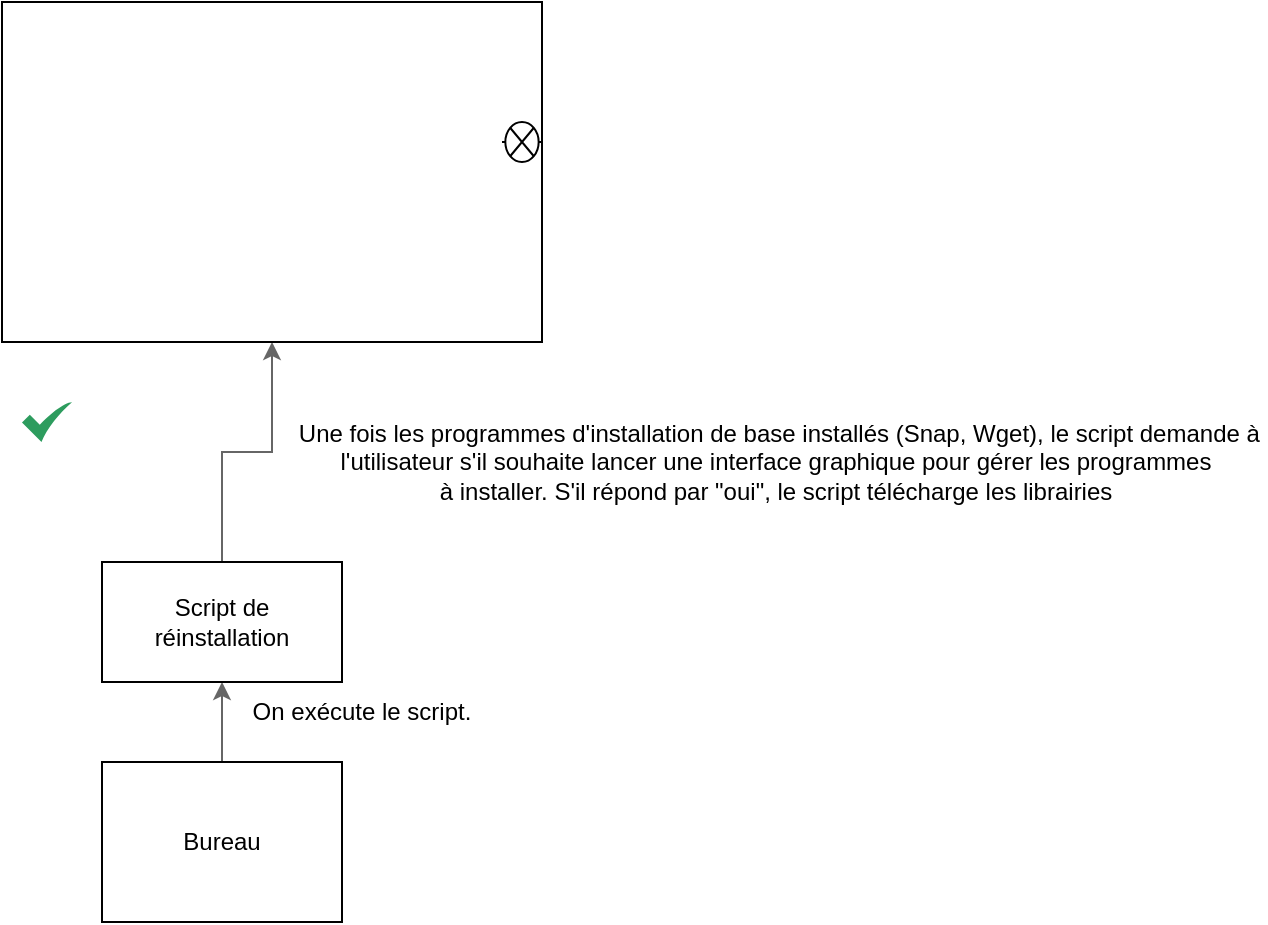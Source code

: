 <mxfile version="12.6.5" type="device"><diagram name="Page-1" id="9f46799a-70d6-7492-0946-bef42562c5a5"><mxGraphModel dx="868" dy="511" grid="1" gridSize="10" guides="1" tooltips="1" connect="1" arrows="1" fold="1" page="1" pageScale="1" pageWidth="1100" pageHeight="850" background="#ffffff" math="0" shadow="0"><root><mxCell id="0"/><mxCell id="1" parent="0"/><UserObject label="" id="1QfvKo6XnBf07KS4SsNW-2"><mxCell style="edgeStyle=orthogonalEdgeStyle;rounded=0;orthogonalLoop=1;jettySize=auto;html=1;fillColor=#f5f5f5;strokeColor=#666666;" parent="1" source="Xqwqolquz4kFNSGFRyAl-3" target="1QfvKo6XnBf07KS4SsNW-1" edge="1"><mxGeometry relative="1" as="geometry"/></mxCell></UserObject><mxCell id="Xqwqolquz4kFNSGFRyAl-3" value="Bureau" style="rounded=0;whiteSpace=wrap;html=1;" parent="1" vertex="1"><mxGeometry x="400" y="400" width="120" height="80" as="geometry"/></mxCell><mxCell id="kJfTflgAHCtlR05EcYQJ-2" value="" style="edgeStyle=orthogonalEdgeStyle;rounded=0;orthogonalLoop=1;jettySize=auto;html=1;fillColor=#f5f5f5;strokeColor=#666666;" parent="1" source="1QfvKo6XnBf07KS4SsNW-1" target="1QfvKo6XnBf07KS4SsNW-3" edge="1"><mxGeometry relative="1" as="geometry"/></mxCell><mxCell id="1QfvKo6XnBf07KS4SsNW-1" value="Script de réinstallation" style="rounded=0;whiteSpace=wrap;html=1;" parent="1" vertex="1"><mxGeometry x="400" y="300" width="120" height="60" as="geometry"/></mxCell><mxCell id="1QfvKo6XnBf07KS4SsNW-3" value="" style="rounded=0;whiteSpace=wrap;html=1;" parent="1" vertex="1"><mxGeometry x="350" y="20" width="270" height="170" as="geometry"/></mxCell><mxCell id="1QfvKo6XnBf07KS4SsNW-4" value="" style="html=1;aspect=fixed;strokeColor=none;shadow=0;align=center;verticalAlign=top;fillColor=#2D9C5E;shape=mxgraph.gcp2.check" parent="1" vertex="1"><mxGeometry x="360" y="220" width="25" height="20" as="geometry"/></mxCell><mxCell id="1QfvKo6XnBf07KS4SsNW-7" value="" style="pointerEvents=1;verticalLabelPosition=bottom;shadow=0;dashed=0;align=center;html=1;verticalAlign=top;shape=mxgraph.electrical.miscellaneous.light_bulb;" parent="1" vertex="1"><mxGeometry x="600" y="80" width="20" height="20" as="geometry"/></mxCell><mxCell id="kJfTflgAHCtlR05EcYQJ-5" value="On exécute le script." style="text;strokeColor=none;fillColor=none;align=center;verticalAlign=middle;whiteSpace=wrap;rounded=0;html=1;" parent="1" vertex="1"><mxGeometry x="470" y="360" width="120" height="30" as="geometry"/></mxCell><mxCell id="6SnxiJ9WZt7gvsOn9mGT-2" value="&amp;nbsp;Une fois les programmes d'installation de base installés (Snap, Wget), le script demande à l'utilisateur s'il souhaite lancer une interface graphique pour gérer les programmes à&amp;nbsp;installer. S'il répond par &quot;oui&quot;, le script télécharge les librairies" style="text;html=1;strokeColor=none;fillColor=none;align=center;verticalAlign=middle;whiteSpace=wrap;rounded=0;" vertex="1" parent="1"><mxGeometry x="492" y="210" width="490" height="80" as="geometry"/></mxCell></root></mxGraphModel></diagram></mxfile>